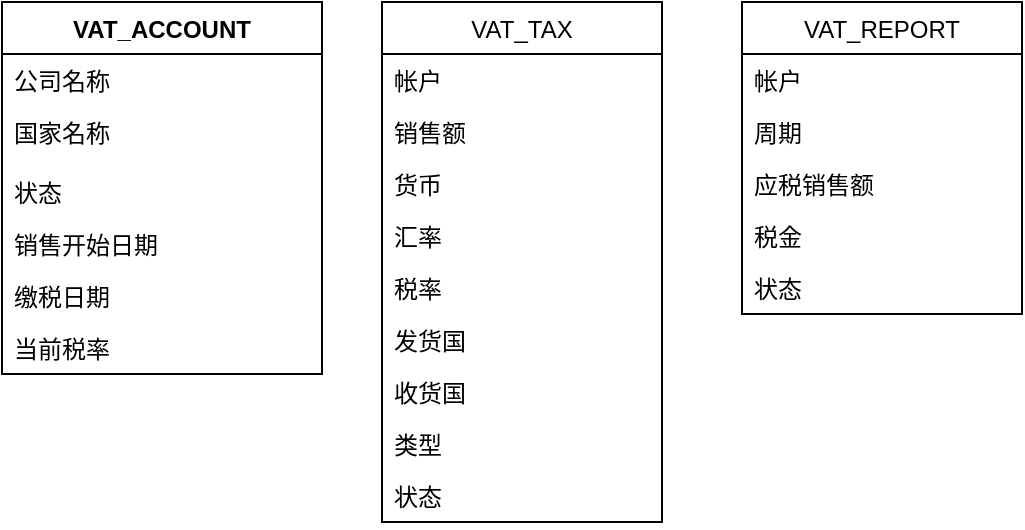 <mxfile version="13.6.6" type="github">
  <diagram id="ZFhZQgNmcmeiBELyq5Xt" name="第 1 页">
    <mxGraphModel dx="655" dy="489" grid="1" gridSize="10" guides="1" tooltips="1" connect="1" arrows="1" fold="1" page="1" pageScale="1" pageWidth="827" pageHeight="1169" math="0" shadow="0">
      <root>
        <mxCell id="0" />
        <mxCell id="1" parent="0" />
        <mxCell id="pacg2PiQQ62NhaGQcg55-1" value="VAT_ACCOUNT" style="swimlane;fontStyle=1;align=center;verticalAlign=top;childLayout=stackLayout;horizontal=1;startSize=26;horizontalStack=0;resizeParent=1;resizeParentMax=0;resizeLast=0;collapsible=1;marginBottom=0;" vertex="1" parent="1">
          <mxGeometry x="10" y="10" width="160" height="186" as="geometry" />
        </mxCell>
        <mxCell id="pacg2PiQQ62NhaGQcg55-2" value="公司名称" style="text;strokeColor=none;fillColor=none;align=left;verticalAlign=top;spacingLeft=4;spacingRight=4;overflow=hidden;rotatable=0;points=[[0,0.5],[1,0.5]];portConstraint=eastwest;" vertex="1" parent="pacg2PiQQ62NhaGQcg55-1">
          <mxGeometry y="26" width="160" height="26" as="geometry" />
        </mxCell>
        <mxCell id="pacg2PiQQ62NhaGQcg55-4" value="国家名称" style="text;strokeColor=none;fillColor=none;align=left;verticalAlign=top;spacingLeft=4;spacingRight=4;overflow=hidden;rotatable=0;points=[[0,0.5],[1,0.5]];portConstraint=eastwest;" vertex="1" parent="pacg2PiQQ62NhaGQcg55-1">
          <mxGeometry y="52" width="160" height="30" as="geometry" />
        </mxCell>
        <mxCell id="pacg2PiQQ62NhaGQcg55-5" value="状态" style="text;strokeColor=none;fillColor=none;align=left;verticalAlign=top;spacingLeft=4;spacingRight=4;overflow=hidden;rotatable=0;points=[[0,0.5],[1,0.5]];portConstraint=eastwest;" vertex="1" parent="pacg2PiQQ62NhaGQcg55-1">
          <mxGeometry y="82" width="160" height="26" as="geometry" />
        </mxCell>
        <mxCell id="pacg2PiQQ62NhaGQcg55-7" value="销售开始日期" style="text;strokeColor=none;fillColor=none;align=left;verticalAlign=top;spacingLeft=4;spacingRight=4;overflow=hidden;rotatable=0;points=[[0,0.5],[1,0.5]];portConstraint=eastwest;" vertex="1" parent="pacg2PiQQ62NhaGQcg55-1">
          <mxGeometry y="108" width="160" height="26" as="geometry" />
        </mxCell>
        <mxCell id="pacg2PiQQ62NhaGQcg55-12" value="缴税日期&#xa;" style="text;strokeColor=none;fillColor=none;align=left;verticalAlign=top;spacingLeft=4;spacingRight=4;overflow=hidden;rotatable=0;points=[[0,0.5],[1,0.5]];portConstraint=eastwest;" vertex="1" parent="pacg2PiQQ62NhaGQcg55-1">
          <mxGeometry y="134" width="160" height="26" as="geometry" />
        </mxCell>
        <mxCell id="pacg2PiQQ62NhaGQcg55-19" value="当前税率" style="text;strokeColor=none;fillColor=none;align=left;verticalAlign=top;spacingLeft=4;spacingRight=4;overflow=hidden;rotatable=0;points=[[0,0.5],[1,0.5]];portConstraint=eastwest;" vertex="1" parent="pacg2PiQQ62NhaGQcg55-1">
          <mxGeometry y="160" width="160" height="26" as="geometry" />
        </mxCell>
        <mxCell id="pacg2PiQQ62NhaGQcg55-8" value="VAT_TAX" style="swimlane;fontStyle=0;childLayout=stackLayout;horizontal=1;startSize=26;fillColor=none;horizontalStack=0;resizeParent=1;resizeParentMax=0;resizeLast=0;collapsible=1;marginBottom=0;" vertex="1" parent="1">
          <mxGeometry x="200" y="10" width="140" height="260" as="geometry" />
        </mxCell>
        <mxCell id="pacg2PiQQ62NhaGQcg55-25" value="帐户" style="text;strokeColor=none;fillColor=none;align=left;verticalAlign=top;spacingLeft=4;spacingRight=4;overflow=hidden;rotatable=0;points=[[0,0.5],[1,0.5]];portConstraint=eastwest;" vertex="1" parent="pacg2PiQQ62NhaGQcg55-8">
          <mxGeometry y="26" width="140" height="26" as="geometry" />
        </mxCell>
        <mxCell id="pacg2PiQQ62NhaGQcg55-10" value="销售额" style="text;strokeColor=none;fillColor=none;align=left;verticalAlign=top;spacingLeft=4;spacingRight=4;overflow=hidden;rotatable=0;points=[[0,0.5],[1,0.5]];portConstraint=eastwest;" vertex="1" parent="pacg2PiQQ62NhaGQcg55-8">
          <mxGeometry y="52" width="140" height="26" as="geometry" />
        </mxCell>
        <mxCell id="pacg2PiQQ62NhaGQcg55-24" value="货币" style="text;strokeColor=none;fillColor=none;align=left;verticalAlign=top;spacingLeft=4;spacingRight=4;overflow=hidden;rotatable=0;points=[[0,0.5],[1,0.5]];portConstraint=eastwest;" vertex="1" parent="pacg2PiQQ62NhaGQcg55-8">
          <mxGeometry y="78" width="140" height="26" as="geometry" />
        </mxCell>
        <mxCell id="pacg2PiQQ62NhaGQcg55-11" value="汇率" style="text;strokeColor=none;fillColor=none;align=left;verticalAlign=top;spacingLeft=4;spacingRight=4;overflow=hidden;rotatable=0;points=[[0,0.5],[1,0.5]];portConstraint=eastwest;" vertex="1" parent="pacg2PiQQ62NhaGQcg55-8">
          <mxGeometry y="104" width="140" height="26" as="geometry" />
        </mxCell>
        <mxCell id="pacg2PiQQ62NhaGQcg55-13" value="税率" style="text;strokeColor=none;fillColor=none;align=left;verticalAlign=top;spacingLeft=4;spacingRight=4;overflow=hidden;rotatable=0;points=[[0,0.5],[1,0.5]];portConstraint=eastwest;" vertex="1" parent="pacg2PiQQ62NhaGQcg55-8">
          <mxGeometry y="130" width="140" height="26" as="geometry" />
        </mxCell>
        <mxCell id="pacg2PiQQ62NhaGQcg55-14" value="发货国" style="text;strokeColor=none;fillColor=none;align=left;verticalAlign=top;spacingLeft=4;spacingRight=4;overflow=hidden;rotatable=0;points=[[0,0.5],[1,0.5]];portConstraint=eastwest;" vertex="1" parent="pacg2PiQQ62NhaGQcg55-8">
          <mxGeometry y="156" width="140" height="26" as="geometry" />
        </mxCell>
        <mxCell id="pacg2PiQQ62NhaGQcg55-15" value="收货国" style="text;strokeColor=none;fillColor=none;align=left;verticalAlign=top;spacingLeft=4;spacingRight=4;overflow=hidden;rotatable=0;points=[[0,0.5],[1,0.5]];portConstraint=eastwest;" vertex="1" parent="pacg2PiQQ62NhaGQcg55-8">
          <mxGeometry y="182" width="140" height="26" as="geometry" />
        </mxCell>
        <mxCell id="pacg2PiQQ62NhaGQcg55-17" value="类型" style="text;strokeColor=none;fillColor=none;align=left;verticalAlign=top;spacingLeft=4;spacingRight=4;overflow=hidden;rotatable=0;points=[[0,0.5],[1,0.5]];portConstraint=eastwest;" vertex="1" parent="pacg2PiQQ62NhaGQcg55-8">
          <mxGeometry y="208" width="140" height="26" as="geometry" />
        </mxCell>
        <mxCell id="pacg2PiQQ62NhaGQcg55-18" value="状态" style="text;strokeColor=none;fillColor=none;align=left;verticalAlign=top;spacingLeft=4;spacingRight=4;overflow=hidden;rotatable=0;points=[[0,0.5],[1,0.5]];portConstraint=eastwest;" vertex="1" parent="pacg2PiQQ62NhaGQcg55-8">
          <mxGeometry y="234" width="140" height="26" as="geometry" />
        </mxCell>
        <mxCell id="pacg2PiQQ62NhaGQcg55-20" value="VAT_REPORT" style="swimlane;fontStyle=0;childLayout=stackLayout;horizontal=1;startSize=26;fillColor=none;horizontalStack=0;resizeParent=1;resizeParentMax=0;resizeLast=0;collapsible=1;marginBottom=0;" vertex="1" parent="1">
          <mxGeometry x="380" y="10" width="140" height="156" as="geometry" />
        </mxCell>
        <mxCell id="pacg2PiQQ62NhaGQcg55-16" value="帐户" style="text;strokeColor=none;fillColor=none;align=left;verticalAlign=top;spacingLeft=4;spacingRight=4;overflow=hidden;rotatable=0;points=[[0,0.5],[1,0.5]];portConstraint=eastwest;" vertex="1" parent="pacg2PiQQ62NhaGQcg55-20">
          <mxGeometry y="26" width="140" height="26" as="geometry" />
        </mxCell>
        <mxCell id="pacg2PiQQ62NhaGQcg55-9" value="周期" style="text;strokeColor=none;fillColor=none;align=left;verticalAlign=top;spacingLeft=4;spacingRight=4;overflow=hidden;rotatable=0;points=[[0,0.5],[1,0.5]];portConstraint=eastwest;" vertex="1" parent="pacg2PiQQ62NhaGQcg55-20">
          <mxGeometry y="52" width="140" height="26" as="geometry" />
        </mxCell>
        <mxCell id="pacg2PiQQ62NhaGQcg55-21" value="应税销售额" style="text;strokeColor=none;fillColor=none;align=left;verticalAlign=top;spacingLeft=4;spacingRight=4;overflow=hidden;rotatable=0;points=[[0,0.5],[1,0.5]];portConstraint=eastwest;" vertex="1" parent="pacg2PiQQ62NhaGQcg55-20">
          <mxGeometry y="78" width="140" height="26" as="geometry" />
        </mxCell>
        <mxCell id="pacg2PiQQ62NhaGQcg55-22" value="税金" style="text;strokeColor=none;fillColor=none;align=left;verticalAlign=top;spacingLeft=4;spacingRight=4;overflow=hidden;rotatable=0;points=[[0,0.5],[1,0.5]];portConstraint=eastwest;" vertex="1" parent="pacg2PiQQ62NhaGQcg55-20">
          <mxGeometry y="104" width="140" height="26" as="geometry" />
        </mxCell>
        <mxCell id="pacg2PiQQ62NhaGQcg55-23" value="状态" style="text;strokeColor=none;fillColor=none;align=left;verticalAlign=top;spacingLeft=4;spacingRight=4;overflow=hidden;rotatable=0;points=[[0,0.5],[1,0.5]];portConstraint=eastwest;" vertex="1" parent="pacg2PiQQ62NhaGQcg55-20">
          <mxGeometry y="130" width="140" height="26" as="geometry" />
        </mxCell>
      </root>
    </mxGraphModel>
  </diagram>
</mxfile>

